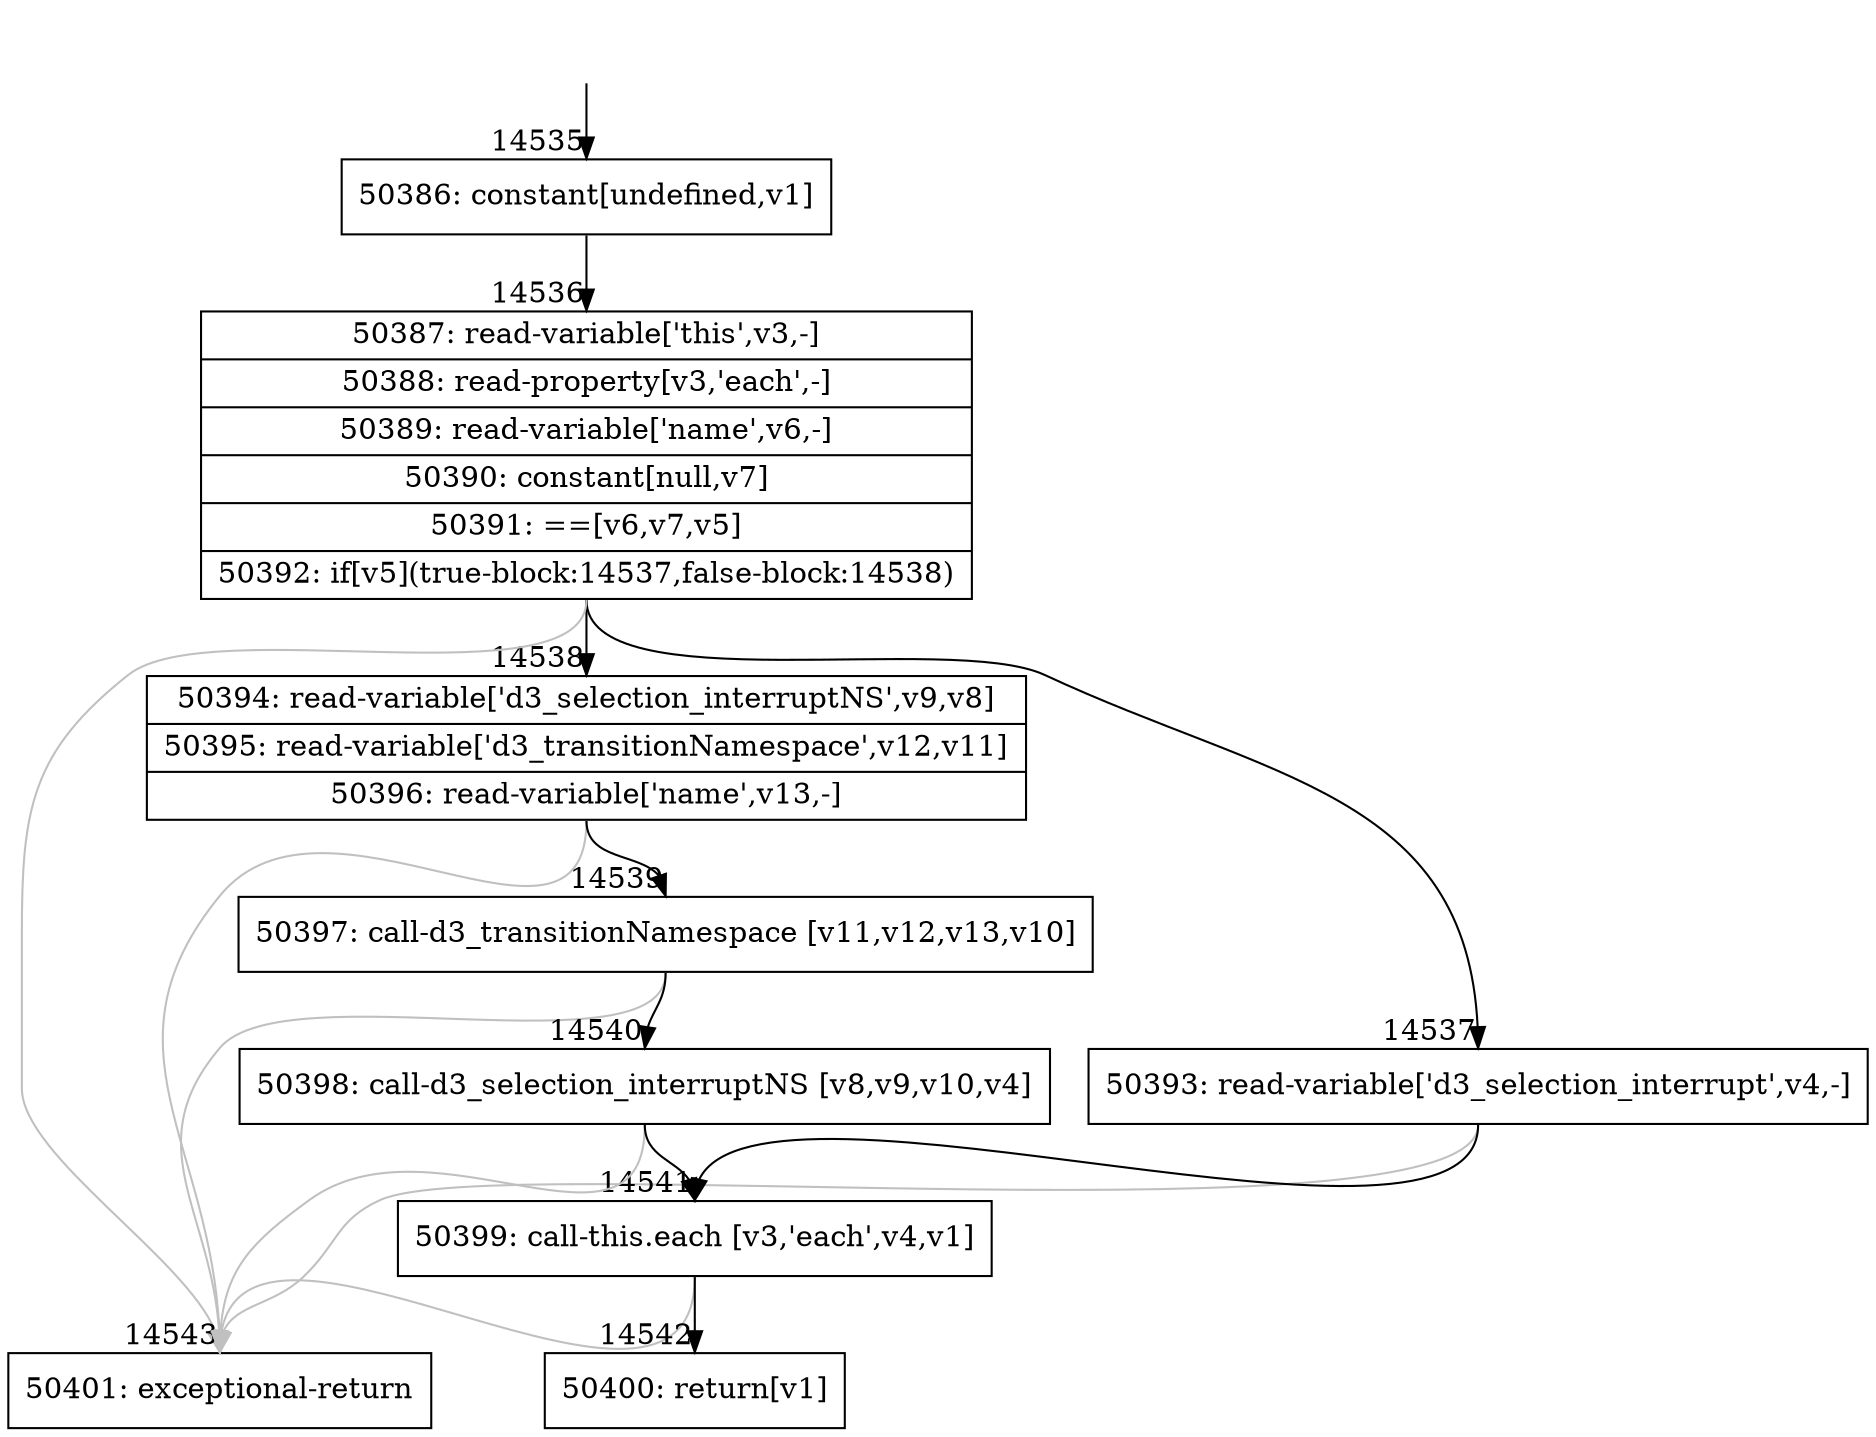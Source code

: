 digraph {
rankdir="TD"
BB_entry1351[shape=none,label=""];
BB_entry1351 -> BB14535 [tailport=s, headport=n, headlabel="    14535"]
BB14535 [shape=record label="{50386: constant[undefined,v1]}" ] 
BB14535 -> BB14536 [tailport=s, headport=n, headlabel="      14536"]
BB14536 [shape=record label="{50387: read-variable['this',v3,-]|50388: read-property[v3,'each',-]|50389: read-variable['name',v6,-]|50390: constant[null,v7]|50391: ==[v6,v7,v5]|50392: if[v5](true-block:14537,false-block:14538)}" ] 
BB14536 -> BB14537 [tailport=s, headport=n, headlabel="      14537"]
BB14536 -> BB14538 [tailport=s, headport=n, headlabel="      14538"]
BB14536 -> BB14543 [tailport=s, headport=n, color=gray, headlabel="      14543"]
BB14537 [shape=record label="{50393: read-variable['d3_selection_interrupt',v4,-]}" ] 
BB14537 -> BB14541 [tailport=s, headport=n, headlabel="      14541"]
BB14537 -> BB14543 [tailport=s, headport=n, color=gray]
BB14538 [shape=record label="{50394: read-variable['d3_selection_interruptNS',v9,v8]|50395: read-variable['d3_transitionNamespace',v12,v11]|50396: read-variable['name',v13,-]}" ] 
BB14538 -> BB14539 [tailport=s, headport=n, headlabel="      14539"]
BB14538 -> BB14543 [tailport=s, headport=n, color=gray]
BB14539 [shape=record label="{50397: call-d3_transitionNamespace [v11,v12,v13,v10]}" ] 
BB14539 -> BB14540 [tailport=s, headport=n, headlabel="      14540"]
BB14539 -> BB14543 [tailport=s, headport=n, color=gray]
BB14540 [shape=record label="{50398: call-d3_selection_interruptNS [v8,v9,v10,v4]}" ] 
BB14540 -> BB14541 [tailport=s, headport=n]
BB14540 -> BB14543 [tailport=s, headport=n, color=gray]
BB14541 [shape=record label="{50399: call-this.each [v3,'each',v4,v1]}" ] 
BB14541 -> BB14542 [tailport=s, headport=n, headlabel="      14542"]
BB14541 -> BB14543 [tailport=s, headport=n, color=gray]
BB14542 [shape=record label="{50400: return[v1]}" ] 
BB14543 [shape=record label="{50401: exceptional-return}" ] 
//#$~ 8609
}
